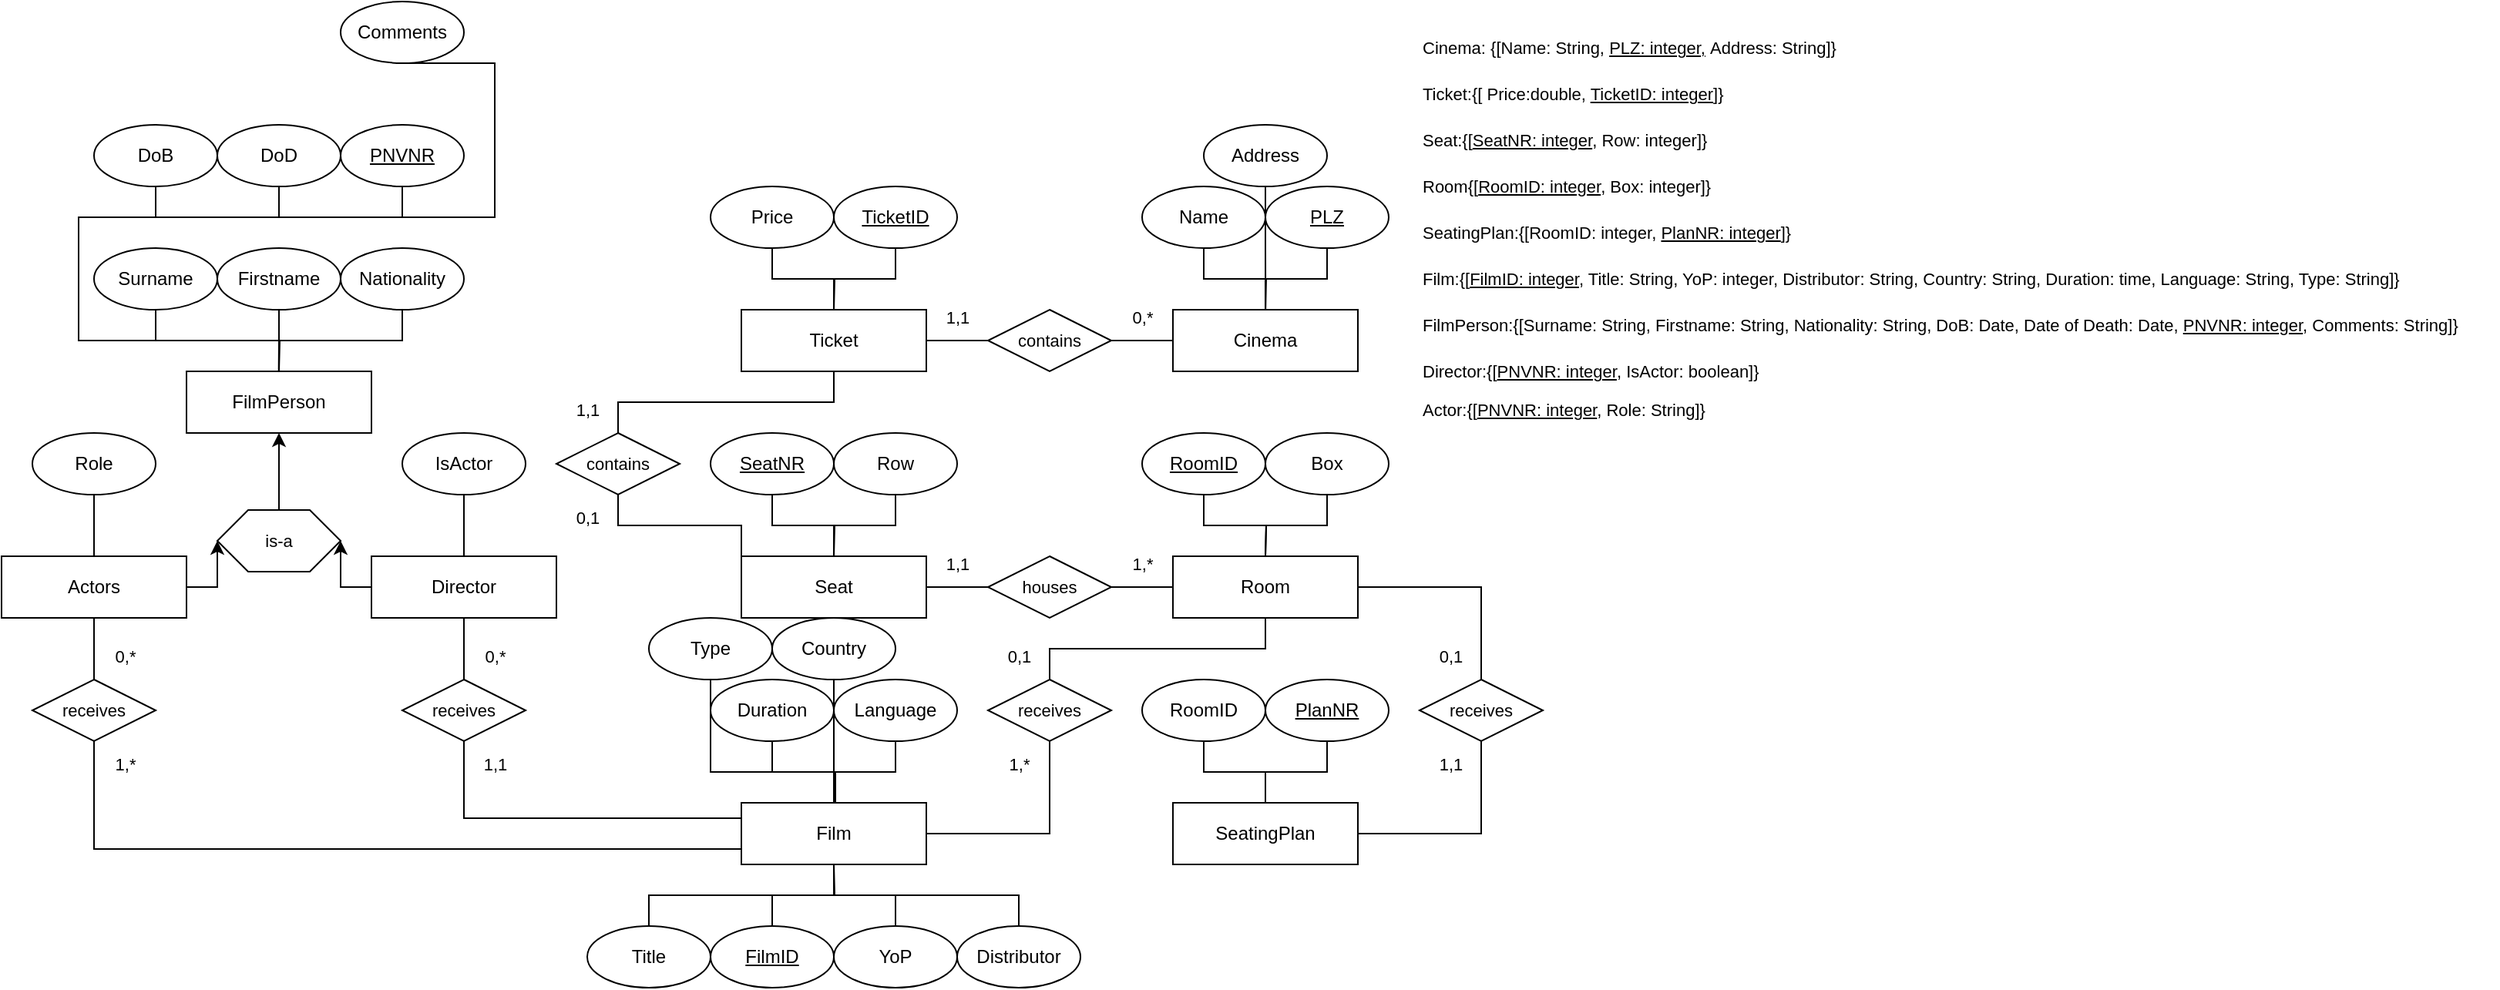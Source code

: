 <mxfile version="24.7.6">
  <diagram name="Seite-1" id="nfVVAyslaAZuFZFCs5i8">
    <mxGraphModel grid="1" page="1" gridSize="10" guides="1" tooltips="1" connect="1" arrows="1" fold="1" pageScale="1" pageWidth="5000" pageHeight="5000" math="0" shadow="0">
      <root>
        <mxCell id="0" />
        <mxCell id="1" parent="0" />
        <mxCell id="M0-3_TugUCF4q0yp-XVS-266" style="edgeStyle=orthogonalEdgeStyle;shape=connector;rounded=0;orthogonalLoop=1;jettySize=auto;html=1;exitX=0;exitY=0.5;exitDx=0;exitDy=0;entryX=1;entryY=0.5;entryDx=0;entryDy=0;strokeColor=default;align=center;verticalAlign=middle;fontFamily=Helvetica;fontSize=11;fontColor=default;labelBackgroundColor=default;endArrow=none;endFill=0;" edge="1" parent="1" source="M0-3_TugUCF4q0yp-XVS-1" target="M0-3_TugUCF4q0yp-XVS-265">
          <mxGeometry relative="1" as="geometry" />
        </mxCell>
        <mxCell id="M0-3_TugUCF4q0yp-XVS-1" value="Cinema" style="rounded=0;whiteSpace=wrap;html=1;" vertex="1" parent="1">
          <mxGeometry x="920" y="720" width="120" height="40" as="geometry" />
        </mxCell>
        <mxCell id="M0-3_TugUCF4q0yp-XVS-161" style="edgeStyle=orthogonalEdgeStyle;shape=connector;rounded=0;orthogonalLoop=1;jettySize=auto;html=1;exitX=1;exitY=0.5;exitDx=0;exitDy=0;entryX=0.5;entryY=0;entryDx=0;entryDy=0;strokeColor=default;align=center;verticalAlign=middle;fontFamily=Helvetica;fontSize=11;fontColor=default;labelBackgroundColor=default;endArrow=none;endFill=0;" edge="1" parent="1" source="M0-3_TugUCF4q0yp-XVS-2" target="M0-3_TugUCF4q0yp-XVS-160">
          <mxGeometry relative="1" as="geometry" />
        </mxCell>
        <mxCell id="M0-3_TugUCF4q0yp-XVS-2" value="Room" style="rounded=0;whiteSpace=wrap;html=1;" vertex="1" parent="1">
          <mxGeometry x="920" y="880" width="120" height="40" as="geometry" />
        </mxCell>
        <mxCell id="M0-3_TugUCF4q0yp-XVS-269" style="edgeStyle=orthogonalEdgeStyle;shape=connector;rounded=0;orthogonalLoop=1;jettySize=auto;html=1;exitX=0.5;exitY=1;exitDx=0;exitDy=0;entryX=0.5;entryY=0;entryDx=0;entryDy=0;strokeColor=default;align=center;verticalAlign=middle;fontFamily=Helvetica;fontSize=11;fontColor=default;labelBackgroundColor=default;endArrow=none;endFill=0;" edge="1" parent="1" source="M0-3_TugUCF4q0yp-XVS-3" target="M0-3_TugUCF4q0yp-XVS-268">
          <mxGeometry relative="1" as="geometry" />
        </mxCell>
        <mxCell id="M0-3_TugUCF4q0yp-XVS-3" value="Ticket" style="rounded=0;whiteSpace=wrap;html=1;" vertex="1" parent="1">
          <mxGeometry x="640" y="720" width="120" height="40" as="geometry" />
        </mxCell>
        <mxCell id="M0-3_TugUCF4q0yp-XVS-256" style="edgeStyle=orthogonalEdgeStyle;shape=connector;rounded=0;orthogonalLoop=1;jettySize=auto;html=1;exitX=1;exitY=0.5;exitDx=0;exitDy=0;entryX=0;entryY=0.5;entryDx=0;entryDy=0;strokeColor=default;align=center;verticalAlign=middle;fontFamily=Helvetica;fontSize=11;fontColor=default;labelBackgroundColor=default;endArrow=none;endFill=0;" edge="1" parent="1" source="M0-3_TugUCF4q0yp-XVS-4" target="M0-3_TugUCF4q0yp-XVS-253">
          <mxGeometry relative="1" as="geometry" />
        </mxCell>
        <mxCell id="M0-3_TugUCF4q0yp-XVS-4" value="Seat" style="rounded=0;whiteSpace=wrap;html=1;" vertex="1" parent="1">
          <mxGeometry x="640" y="880" width="120" height="40" as="geometry" />
        </mxCell>
        <mxCell id="M0-3_TugUCF4q0yp-XVS-5" value="SeatingPlan" style="rounded=0;whiteSpace=wrap;html=1;" vertex="1" parent="1">
          <mxGeometry x="920" y="1040" width="120" height="40" as="geometry" />
        </mxCell>
        <mxCell id="M0-3_TugUCF4q0yp-XVS-87" style="edgeStyle=orthogonalEdgeStyle;shape=connector;rounded=0;orthogonalLoop=1;jettySize=auto;html=1;exitX=1;exitY=0.5;exitDx=0;exitDy=0;strokeColor=default;align=center;verticalAlign=middle;fontFamily=Helvetica;fontSize=11;fontColor=default;labelBackgroundColor=default;endArrow=classic;endFill=1;entryX=0;entryY=0.5;entryDx=0;entryDy=0;" edge="1" parent="1" source="M0-3_TugUCF4q0yp-XVS-6" target="M0-3_TugUCF4q0yp-XVS-85">
          <mxGeometry relative="1" as="geometry">
            <mxPoint x="310" y="930" as="targetPoint" />
          </mxGeometry>
        </mxCell>
        <mxCell id="M0-3_TugUCF4q0yp-XVS-6" value="Actors" style="rounded=0;whiteSpace=wrap;html=1;" vertex="1" parent="1">
          <mxGeometry x="160" y="880" width="120" height="40" as="geometry" />
        </mxCell>
        <mxCell id="M0-3_TugUCF4q0yp-XVS-88" style="edgeStyle=orthogonalEdgeStyle;shape=connector;rounded=0;orthogonalLoop=1;jettySize=auto;html=1;exitX=0;exitY=0.5;exitDx=0;exitDy=0;entryX=1;entryY=0.5;entryDx=0;entryDy=0;strokeColor=default;align=center;verticalAlign=middle;fontFamily=Helvetica;fontSize=11;fontColor=default;labelBackgroundColor=default;endArrow=classic;endFill=1;startArrow=none;startFill=0;" edge="1" parent="1" source="M0-3_TugUCF4q0yp-XVS-7" target="M0-3_TugUCF4q0yp-XVS-85">
          <mxGeometry relative="1" as="geometry">
            <mxPoint x="350" y="880" as="targetPoint" />
          </mxGeometry>
        </mxCell>
        <mxCell id="M0-3_TugUCF4q0yp-XVS-7" value="Director" style="rounded=0;whiteSpace=wrap;html=1;" vertex="1" parent="1">
          <mxGeometry x="400" y="880" width="120" height="40" as="geometry" />
        </mxCell>
        <mxCell id="M0-3_TugUCF4q0yp-XVS-169" style="edgeStyle=orthogonalEdgeStyle;shape=connector;rounded=0;orthogonalLoop=1;jettySize=auto;html=1;exitX=1;exitY=0.5;exitDx=0;exitDy=0;entryX=0.5;entryY=1;entryDx=0;entryDy=0;strokeColor=default;align=center;verticalAlign=middle;fontFamily=Helvetica;fontSize=11;fontColor=default;labelBackgroundColor=default;endArrow=none;endFill=0;" edge="1" parent="1" source="M0-3_TugUCF4q0yp-XVS-8" target="M0-3_TugUCF4q0yp-XVS-167">
          <mxGeometry relative="1" as="geometry" />
        </mxCell>
        <mxCell id="M0-3_TugUCF4q0yp-XVS-8" value="Film" style="rounded=0;whiteSpace=wrap;html=1;" vertex="1" parent="1">
          <mxGeometry x="640" y="1040" width="120" height="40" as="geometry" />
        </mxCell>
        <mxCell id="M0-3_TugUCF4q0yp-XVS-20" style="edgeStyle=orthogonalEdgeStyle;shape=connector;rounded=0;orthogonalLoop=1;jettySize=auto;html=1;exitX=0.5;exitY=1;exitDx=0;exitDy=0;strokeColor=default;align=center;verticalAlign=middle;fontFamily=Helvetica;fontSize=11;fontColor=default;labelBackgroundColor=default;endArrow=none;endFill=0;" edge="1" parent="1" source="M0-3_TugUCF4q0yp-XVS-9">
          <mxGeometry relative="1" as="geometry">
            <mxPoint x="980" y="720" as="targetPoint" />
          </mxGeometry>
        </mxCell>
        <mxCell id="M0-3_TugUCF4q0yp-XVS-9" value="Name" style="ellipse;whiteSpace=wrap;html=1;" vertex="1" parent="1">
          <mxGeometry x="900" y="640" width="80" height="40" as="geometry" />
        </mxCell>
        <mxCell id="M0-3_TugUCF4q0yp-XVS-19" style="edgeStyle=orthogonalEdgeStyle;rounded=0;orthogonalLoop=1;jettySize=auto;html=1;exitX=0.5;exitY=1;exitDx=0;exitDy=0;endArrow=none;endFill=0;entryX=0.5;entryY=0;entryDx=0;entryDy=0;" edge="1" parent="1" source="M0-3_TugUCF4q0yp-XVS-13" target="M0-3_TugUCF4q0yp-XVS-1">
          <mxGeometry relative="1" as="geometry">
            <mxPoint x="1170" y="730" as="targetPoint" />
          </mxGeometry>
        </mxCell>
        <mxCell id="M0-3_TugUCF4q0yp-XVS-13" value="&lt;u&gt;PLZ&lt;/u&gt;" style="ellipse;whiteSpace=wrap;html=1;" vertex="1" parent="1">
          <mxGeometry x="980" y="640" width="80" height="40" as="geometry" />
        </mxCell>
        <mxCell id="M0-3_TugUCF4q0yp-XVS-29" style="edgeStyle=orthogonalEdgeStyle;shape=connector;rounded=0;orthogonalLoop=1;jettySize=auto;html=1;exitX=0.5;exitY=1;exitDx=0;exitDy=0;strokeColor=default;align=center;verticalAlign=middle;fontFamily=Helvetica;fontSize=11;fontColor=default;labelBackgroundColor=default;endArrow=none;endFill=0;" edge="1" parent="1" source="M0-3_TugUCF4q0yp-XVS-26">
          <mxGeometry relative="1" as="geometry">
            <mxPoint x="980" y="880" as="targetPoint" />
          </mxGeometry>
        </mxCell>
        <mxCell id="M0-3_TugUCF4q0yp-XVS-26" value="&lt;u&gt;RoomID&lt;/u&gt;" style="ellipse;whiteSpace=wrap;html=1;" vertex="1" parent="1">
          <mxGeometry x="900" y="800" width="80" height="40" as="geometry" />
        </mxCell>
        <mxCell id="M0-3_TugUCF4q0yp-XVS-39" style="edgeStyle=orthogonalEdgeStyle;shape=connector;rounded=0;orthogonalLoop=1;jettySize=auto;html=1;exitX=0.5;exitY=1;exitDx=0;exitDy=0;strokeColor=default;align=center;verticalAlign=middle;fontFamily=Helvetica;fontSize=11;fontColor=default;labelBackgroundColor=default;endArrow=none;endFill=0;" edge="1" parent="1" source="M0-3_TugUCF4q0yp-XVS-36">
          <mxGeometry relative="1" as="geometry">
            <mxPoint x="700" y="880" as="targetPoint" />
          </mxGeometry>
        </mxCell>
        <mxCell id="M0-3_TugUCF4q0yp-XVS-36" value="Row" style="ellipse;whiteSpace=wrap;html=1;" vertex="1" parent="1">
          <mxGeometry x="700" y="800" width="80" height="40" as="geometry" />
        </mxCell>
        <mxCell id="M0-3_TugUCF4q0yp-XVS-38" style="edgeStyle=orthogonalEdgeStyle;shape=connector;rounded=0;orthogonalLoop=1;jettySize=auto;html=1;exitX=0.5;exitY=1;exitDx=0;exitDy=0;entryX=0.5;entryY=0;entryDx=0;entryDy=0;strokeColor=default;align=center;verticalAlign=middle;fontFamily=Helvetica;fontSize=11;fontColor=default;labelBackgroundColor=default;endArrow=none;endFill=0;" edge="1" parent="1" source="M0-3_TugUCF4q0yp-XVS-37" target="M0-3_TugUCF4q0yp-XVS-4">
          <mxGeometry relative="1" as="geometry" />
        </mxCell>
        <mxCell id="M0-3_TugUCF4q0yp-XVS-37" value="&lt;u&gt;SeatNR&lt;/u&gt;" style="ellipse;whiteSpace=wrap;html=1;" vertex="1" parent="1">
          <mxGeometry x="620" y="800" width="80" height="40" as="geometry" />
        </mxCell>
        <mxCell id="M0-3_TugUCF4q0yp-XVS-44" style="edgeStyle=orthogonalEdgeStyle;shape=connector;rounded=0;orthogonalLoop=1;jettySize=auto;html=1;exitX=0.5;exitY=1;exitDx=0;exitDy=0;entryX=0.5;entryY=0;entryDx=0;entryDy=0;strokeColor=default;align=center;verticalAlign=middle;fontFamily=Helvetica;fontSize=11;fontColor=default;labelBackgroundColor=default;endArrow=none;endFill=0;" edge="1" parent="1" source="M0-3_TugUCF4q0yp-XVS-43" target="M0-3_TugUCF4q0yp-XVS-5">
          <mxGeometry relative="1" as="geometry" />
        </mxCell>
        <mxCell id="M0-3_TugUCF4q0yp-XVS-43" value="RoomID" style="ellipse;whiteSpace=wrap;html=1;" vertex="1" parent="1">
          <mxGeometry x="900" y="960" width="80" height="40" as="geometry" />
        </mxCell>
        <mxCell id="M0-3_TugUCF4q0yp-XVS-50" style="edgeStyle=orthogonalEdgeStyle;shape=connector;rounded=0;orthogonalLoop=1;jettySize=auto;html=1;exitX=0.5;exitY=1;exitDx=0;exitDy=0;entryX=0.5;entryY=0;entryDx=0;entryDy=0;strokeColor=default;align=center;verticalAlign=middle;fontFamily=Helvetica;fontSize=11;fontColor=default;labelBackgroundColor=default;endArrow=none;endFill=0;" edge="1" parent="1" source="M0-3_TugUCF4q0yp-XVS-49" target="M0-3_TugUCF4q0yp-XVS-5">
          <mxGeometry relative="1" as="geometry" />
        </mxCell>
        <mxCell id="M0-3_TugUCF4q0yp-XVS-49" value="&lt;u&gt;PlanNR&lt;/u&gt;" style="ellipse;whiteSpace=wrap;html=1;" vertex="1" parent="1">
          <mxGeometry x="980" y="960" width="80" height="40" as="geometry" />
        </mxCell>
        <mxCell id="M0-3_TugUCF4q0yp-XVS-54" style="edgeStyle=orthogonalEdgeStyle;shape=connector;rounded=0;orthogonalLoop=1;jettySize=auto;html=1;exitX=0.5;exitY=1;exitDx=0;exitDy=0;entryX=0.5;entryY=0;entryDx=0;entryDy=0;strokeColor=default;align=center;verticalAlign=middle;fontFamily=Helvetica;fontSize=11;fontColor=default;labelBackgroundColor=default;endArrow=none;endFill=0;" edge="1" parent="1" source="M0-3_TugUCF4q0yp-XVS-52" target="M0-3_TugUCF4q0yp-XVS-3">
          <mxGeometry relative="1" as="geometry" />
        </mxCell>
        <mxCell id="M0-3_TugUCF4q0yp-XVS-52" value="Price" style="ellipse;whiteSpace=wrap;html=1;" vertex="1" parent="1">
          <mxGeometry x="620" y="640" width="80" height="40" as="geometry" />
        </mxCell>
        <mxCell id="M0-3_TugUCF4q0yp-XVS-55" style="edgeStyle=orthogonalEdgeStyle;shape=connector;rounded=0;orthogonalLoop=1;jettySize=auto;html=1;exitX=0.5;exitY=1;exitDx=0;exitDy=0;strokeColor=default;align=center;verticalAlign=middle;fontFamily=Helvetica;fontSize=11;fontColor=default;labelBackgroundColor=default;endArrow=none;endFill=0;" edge="1" parent="1" source="M0-3_TugUCF4q0yp-XVS-53">
          <mxGeometry relative="1" as="geometry">
            <mxPoint x="700.0" y="720" as="targetPoint" />
          </mxGeometry>
        </mxCell>
        <mxCell id="M0-3_TugUCF4q0yp-XVS-53" value="&lt;u&gt;TicketID&lt;/u&gt;" style="ellipse;whiteSpace=wrap;html=1;" vertex="1" parent="1">
          <mxGeometry x="700" y="640" width="80" height="40" as="geometry" />
        </mxCell>
        <mxCell id="M0-3_TugUCF4q0yp-XVS-86" style="edgeStyle=orthogonalEdgeStyle;shape=connector;rounded=0;orthogonalLoop=1;jettySize=auto;html=1;exitX=0.5;exitY=1;exitDx=0;exitDy=0;entryX=0.5;entryY=0;entryDx=0;entryDy=0;strokeColor=default;align=center;verticalAlign=middle;fontFamily=Helvetica;fontSize=11;fontColor=default;labelBackgroundColor=default;endArrow=none;endFill=0;startArrow=classic;startFill=1;" edge="1" parent="1" source="M0-3_TugUCF4q0yp-XVS-60" target="M0-3_TugUCF4q0yp-XVS-85">
          <mxGeometry relative="1" as="geometry" />
        </mxCell>
        <mxCell id="M0-3_TugUCF4q0yp-XVS-60" value="FilmPerson" style="rounded=0;whiteSpace=wrap;html=1;" vertex="1" parent="1">
          <mxGeometry x="280" y="760" width="120" height="40" as="geometry" />
        </mxCell>
        <mxCell id="M0-3_TugUCF4q0yp-XVS-69" style="edgeStyle=orthogonalEdgeStyle;shape=connector;rounded=0;orthogonalLoop=1;jettySize=auto;html=1;exitX=0.5;exitY=1;exitDx=0;exitDy=0;entryX=0.5;entryY=0;entryDx=0;entryDy=0;strokeColor=default;align=center;verticalAlign=middle;fontFamily=Helvetica;fontSize=11;fontColor=default;labelBackgroundColor=default;endArrow=none;endFill=0;" edge="1" parent="1" source="M0-3_TugUCF4q0yp-XVS-61" target="M0-3_TugUCF4q0yp-XVS-60">
          <mxGeometry relative="1" as="geometry">
            <Array as="points">
              <mxPoint x="260" y="740" />
              <mxPoint x="340" y="740" />
            </Array>
          </mxGeometry>
        </mxCell>
        <mxCell id="M0-3_TugUCF4q0yp-XVS-61" value="Surname" style="ellipse;whiteSpace=wrap;html=1;" vertex="1" parent="1">
          <mxGeometry x="220" y="680" width="80" height="40" as="geometry" />
        </mxCell>
        <mxCell id="M0-3_TugUCF4q0yp-XVS-223" style="edgeStyle=orthogonalEdgeStyle;shape=connector;rounded=0;orthogonalLoop=1;jettySize=auto;html=1;exitX=0.5;exitY=1;exitDx=0;exitDy=0;strokeColor=default;align=center;verticalAlign=middle;fontFamily=Helvetica;fontSize=11;fontColor=default;labelBackgroundColor=default;endArrow=none;endFill=0;" edge="1" parent="1" source="M0-3_TugUCF4q0yp-XVS-63">
          <mxGeometry relative="1" as="geometry">
            <mxPoint x="339.857" y="760" as="targetPoint" />
          </mxGeometry>
        </mxCell>
        <mxCell id="M0-3_TugUCF4q0yp-XVS-63" value="Firstname" style="ellipse;whiteSpace=wrap;html=1;" vertex="1" parent="1">
          <mxGeometry x="300" y="680" width="80" height="40" as="geometry" />
        </mxCell>
        <mxCell id="M0-3_TugUCF4q0yp-XVS-224" style="edgeStyle=orthogonalEdgeStyle;shape=connector;rounded=0;orthogonalLoop=1;jettySize=auto;html=1;exitX=0.5;exitY=1;exitDx=0;exitDy=0;strokeColor=default;align=center;verticalAlign=middle;fontFamily=Helvetica;fontSize=11;fontColor=default;labelBackgroundColor=default;endArrow=none;endFill=0;" edge="1" parent="1" source="M0-3_TugUCF4q0yp-XVS-64">
          <mxGeometry relative="1" as="geometry">
            <mxPoint x="340" y="760" as="targetPoint" />
          </mxGeometry>
        </mxCell>
        <mxCell id="M0-3_TugUCF4q0yp-XVS-64" value="Nationality" style="ellipse;whiteSpace=wrap;html=1;" vertex="1" parent="1">
          <mxGeometry x="380" y="680" width="80" height="40" as="geometry" />
        </mxCell>
        <mxCell id="M0-3_TugUCF4q0yp-XVS-73" style="edgeStyle=orthogonalEdgeStyle;shape=connector;rounded=0;orthogonalLoop=1;jettySize=auto;html=1;exitX=0.5;exitY=1;exitDx=0;exitDy=0;entryX=0.5;entryY=0;entryDx=0;entryDy=0;strokeColor=default;align=center;verticalAlign=middle;fontFamily=Helvetica;fontSize=11;fontColor=default;labelBackgroundColor=default;endArrow=none;endFill=0;" edge="1" parent="1" source="M0-3_TugUCF4q0yp-XVS-65" target="M0-3_TugUCF4q0yp-XVS-60">
          <mxGeometry relative="1" as="geometry">
            <Array as="points">
              <mxPoint x="260" y="660" />
              <mxPoint x="210" y="660" />
              <mxPoint x="210" y="740" />
              <mxPoint x="340" y="740" />
            </Array>
          </mxGeometry>
        </mxCell>
        <mxCell id="M0-3_TugUCF4q0yp-XVS-65" value="DoB" style="ellipse;whiteSpace=wrap;html=1;" vertex="1" parent="1">
          <mxGeometry x="220" y="600" width="80" height="40" as="geometry" />
        </mxCell>
        <mxCell id="M0-3_TugUCF4q0yp-XVS-222" style="edgeStyle=orthogonalEdgeStyle;shape=connector;rounded=0;orthogonalLoop=1;jettySize=auto;html=1;exitX=0.5;exitY=1;exitDx=0;exitDy=0;entryX=0.5;entryY=0;entryDx=0;entryDy=0;strokeColor=default;align=center;verticalAlign=middle;fontFamily=Helvetica;fontSize=11;fontColor=default;labelBackgroundColor=default;endArrow=none;endFill=0;" edge="1" parent="1" source="M0-3_TugUCF4q0yp-XVS-67" target="M0-3_TugUCF4q0yp-XVS-60">
          <mxGeometry relative="1" as="geometry">
            <Array as="points">
              <mxPoint x="340" y="660" />
              <mxPoint x="210" y="660" />
              <mxPoint x="210" y="740" />
              <mxPoint x="340" y="740" />
            </Array>
          </mxGeometry>
        </mxCell>
        <mxCell id="M0-3_TugUCF4q0yp-XVS-67" value="DoD" style="ellipse;whiteSpace=wrap;html=1;" vertex="1" parent="1">
          <mxGeometry x="300" y="600" width="80" height="40" as="geometry" />
        </mxCell>
        <mxCell id="M0-3_TugUCF4q0yp-XVS-225" style="edgeStyle=orthogonalEdgeStyle;shape=connector;rounded=0;orthogonalLoop=1;jettySize=auto;html=1;exitX=0.5;exitY=1;exitDx=0;exitDy=0;entryX=0.5;entryY=0;entryDx=0;entryDy=0;strokeColor=default;align=center;verticalAlign=middle;fontFamily=Helvetica;fontSize=11;fontColor=default;labelBackgroundColor=default;endArrow=none;endFill=0;" edge="1" parent="1" source="M0-3_TugUCF4q0yp-XVS-79" target="M0-3_TugUCF4q0yp-XVS-60">
          <mxGeometry relative="1" as="geometry">
            <Array as="points">
              <mxPoint x="420" y="660" />
              <mxPoint x="210" y="660" />
              <mxPoint x="210" y="740" />
              <mxPoint x="340" y="740" />
            </Array>
          </mxGeometry>
        </mxCell>
        <mxCell id="M0-3_TugUCF4q0yp-XVS-79" value="&lt;u&gt;PNVNR&lt;/u&gt;" style="ellipse;whiteSpace=wrap;html=1;" vertex="1" parent="1">
          <mxGeometry x="380" y="600" width="80" height="40" as="geometry" />
        </mxCell>
        <mxCell id="M0-3_TugUCF4q0yp-XVS-85" value="is-a" style="shape=hexagon;perimeter=hexagonPerimeter2;whiteSpace=wrap;html=1;fixedSize=1;fontFamily=Helvetica;fontSize=11;fontColor=default;labelBackgroundColor=default;" vertex="1" parent="1">
          <mxGeometry x="300" y="850" width="80" height="40" as="geometry" />
        </mxCell>
        <mxCell id="M0-3_TugUCF4q0yp-XVS-173" style="edgeStyle=orthogonalEdgeStyle;shape=connector;rounded=0;orthogonalLoop=1;jettySize=auto;html=1;exitX=0.5;exitY=0;exitDx=0;exitDy=0;entryX=0.5;entryY=1;entryDx=0;entryDy=0;strokeColor=default;align=center;verticalAlign=middle;fontFamily=Helvetica;fontSize=11;fontColor=default;labelBackgroundColor=default;endArrow=none;endFill=0;" edge="1" parent="1" source="M0-3_TugUCF4q0yp-XVS-89" target="M0-3_TugUCF4q0yp-XVS-8">
          <mxGeometry relative="1" as="geometry" />
        </mxCell>
        <mxCell id="M0-3_TugUCF4q0yp-XVS-89" value="Title" style="ellipse;whiteSpace=wrap;html=1;" vertex="1" parent="1">
          <mxGeometry x="540" y="1120" width="80" height="40" as="geometry" />
        </mxCell>
        <mxCell id="M0-3_TugUCF4q0yp-XVS-174" style="edgeStyle=orthogonalEdgeStyle;shape=connector;rounded=0;orthogonalLoop=1;jettySize=auto;html=1;exitX=0.5;exitY=0;exitDx=0;exitDy=0;entryX=0.5;entryY=1;entryDx=0;entryDy=0;strokeColor=default;align=center;verticalAlign=middle;fontFamily=Helvetica;fontSize=11;fontColor=default;labelBackgroundColor=default;endArrow=none;endFill=0;" edge="1" parent="1" source="M0-3_TugUCF4q0yp-XVS-92" target="M0-3_TugUCF4q0yp-XVS-8">
          <mxGeometry relative="1" as="geometry" />
        </mxCell>
        <mxCell id="M0-3_TugUCF4q0yp-XVS-92" value="&lt;u&gt;FilmID&lt;/u&gt;" style="ellipse;whiteSpace=wrap;html=1;" vertex="1" parent="1">
          <mxGeometry x="620" y="1120" width="80" height="40" as="geometry" />
        </mxCell>
        <mxCell id="M0-3_TugUCF4q0yp-XVS-175" style="edgeStyle=orthogonalEdgeStyle;shape=connector;rounded=0;orthogonalLoop=1;jettySize=auto;html=1;exitX=0.5;exitY=0;exitDx=0;exitDy=0;strokeColor=default;align=center;verticalAlign=middle;fontFamily=Helvetica;fontSize=11;fontColor=default;labelBackgroundColor=default;endArrow=none;endFill=0;" edge="1" parent="1" source="M0-3_TugUCF4q0yp-XVS-97">
          <mxGeometry relative="1" as="geometry">
            <mxPoint x="700.0" y="1080" as="targetPoint" />
          </mxGeometry>
        </mxCell>
        <mxCell id="M0-3_TugUCF4q0yp-XVS-97" value="YoP" style="ellipse;whiteSpace=wrap;html=1;" vertex="1" parent="1">
          <mxGeometry x="700" y="1120" width="80" height="40" as="geometry" />
        </mxCell>
        <mxCell id="M0-3_TugUCF4q0yp-XVS-170" style="edgeStyle=orthogonalEdgeStyle;shape=connector;rounded=0;orthogonalLoop=1;jettySize=auto;html=1;exitX=0.5;exitY=1;exitDx=0;exitDy=0;entryX=0.5;entryY=0;entryDx=0;entryDy=0;strokeColor=default;align=center;verticalAlign=middle;fontFamily=Helvetica;fontSize=11;fontColor=default;labelBackgroundColor=default;endArrow=none;endFill=0;" edge="1" parent="1" source="M0-3_TugUCF4q0yp-XVS-98" target="M0-3_TugUCF4q0yp-XVS-8">
          <mxGeometry relative="1" as="geometry" />
        </mxCell>
        <mxCell id="M0-3_TugUCF4q0yp-XVS-98" value="Country" style="ellipse;whiteSpace=wrap;html=1;" vertex="1" parent="1">
          <mxGeometry x="660" y="920" width="80" height="40" as="geometry" />
        </mxCell>
        <mxCell id="M0-3_TugUCF4q0yp-XVS-172" style="edgeStyle=orthogonalEdgeStyle;shape=connector;rounded=0;orthogonalLoop=1;jettySize=auto;html=1;exitX=0.5;exitY=1;exitDx=0;exitDy=0;strokeColor=default;align=center;verticalAlign=middle;fontFamily=Helvetica;fontSize=11;fontColor=default;labelBackgroundColor=default;endArrow=none;endFill=0;" edge="1" parent="1" source="M0-3_TugUCF4q0yp-XVS-99">
          <mxGeometry relative="1" as="geometry">
            <mxPoint x="700.0" y="1040" as="targetPoint" />
          </mxGeometry>
        </mxCell>
        <mxCell id="M0-3_TugUCF4q0yp-XVS-99" value="Language" style="ellipse;whiteSpace=wrap;html=1;" vertex="1" parent="1">
          <mxGeometry x="700" y="960" width="80" height="40" as="geometry" />
        </mxCell>
        <mxCell id="M0-3_TugUCF4q0yp-XVS-171" style="edgeStyle=orthogonalEdgeStyle;shape=connector;rounded=0;orthogonalLoop=1;jettySize=auto;html=1;exitX=0.5;exitY=1;exitDx=0;exitDy=0;strokeColor=default;align=center;verticalAlign=middle;fontFamily=Helvetica;fontSize=11;fontColor=default;labelBackgroundColor=default;endArrow=none;endFill=0;" edge="1" parent="1" source="M0-3_TugUCF4q0yp-XVS-100">
          <mxGeometry relative="1" as="geometry">
            <mxPoint x="700.0" y="1040" as="targetPoint" />
          </mxGeometry>
        </mxCell>
        <mxCell id="M0-3_TugUCF4q0yp-XVS-100" value="Duration" style="ellipse;whiteSpace=wrap;html=1;" vertex="1" parent="1">
          <mxGeometry x="620" y="960" width="80" height="40" as="geometry" />
        </mxCell>
        <mxCell id="M0-3_TugUCF4q0yp-XVS-176" style="edgeStyle=orthogonalEdgeStyle;shape=connector;rounded=0;orthogonalLoop=1;jettySize=auto;html=1;exitX=0.5;exitY=0;exitDx=0;exitDy=0;entryX=0.5;entryY=1;entryDx=0;entryDy=0;strokeColor=default;align=center;verticalAlign=middle;fontFamily=Helvetica;fontSize=11;fontColor=default;labelBackgroundColor=default;endArrow=none;endFill=0;" edge="1" parent="1" source="M0-3_TugUCF4q0yp-XVS-104" target="M0-3_TugUCF4q0yp-XVS-8">
          <mxGeometry relative="1" as="geometry" />
        </mxCell>
        <mxCell id="M0-3_TugUCF4q0yp-XVS-104" value="Distributor" style="ellipse;whiteSpace=wrap;html=1;" vertex="1" parent="1">
          <mxGeometry x="780" y="1120" width="80" height="40" as="geometry" />
        </mxCell>
        <mxCell id="M0-3_TugUCF4q0yp-XVS-162" style="edgeStyle=orthogonalEdgeStyle;shape=connector;rounded=0;orthogonalLoop=1;jettySize=auto;html=1;exitX=0.5;exitY=1;exitDx=0;exitDy=0;entryX=1;entryY=0.5;entryDx=0;entryDy=0;strokeColor=default;align=center;verticalAlign=middle;fontFamily=Helvetica;fontSize=11;fontColor=default;labelBackgroundColor=default;endArrow=none;endFill=0;" edge="1" parent="1" source="M0-3_TugUCF4q0yp-XVS-160" target="M0-3_TugUCF4q0yp-XVS-5">
          <mxGeometry relative="1" as="geometry" />
        </mxCell>
        <mxCell id="M0-3_TugUCF4q0yp-XVS-160" value="receives" style="rhombus;whiteSpace=wrap;html=1;fontFamily=Helvetica;fontSize=11;fontColor=default;labelBackgroundColor=default;" vertex="1" parent="1">
          <mxGeometry x="1080" y="960" width="80" height="40" as="geometry" />
        </mxCell>
        <mxCell id="M0-3_TugUCF4q0yp-XVS-168" style="edgeStyle=orthogonalEdgeStyle;shape=connector;rounded=0;orthogonalLoop=1;jettySize=auto;html=1;exitX=0.5;exitY=0;exitDx=0;exitDy=0;entryX=0.5;entryY=1;entryDx=0;entryDy=0;strokeColor=default;align=center;verticalAlign=middle;fontFamily=Helvetica;fontSize=11;fontColor=default;labelBackgroundColor=default;endArrow=none;endFill=0;" edge="1" parent="1" source="M0-3_TugUCF4q0yp-XVS-167" target="M0-3_TugUCF4q0yp-XVS-2">
          <mxGeometry relative="1" as="geometry" />
        </mxCell>
        <mxCell id="M0-3_TugUCF4q0yp-XVS-167" value="receives" style="rhombus;whiteSpace=wrap;html=1;fontFamily=Helvetica;fontSize=11;fontColor=default;labelBackgroundColor=default;" vertex="1" parent="1">
          <mxGeometry x="800" y="960" width="80" height="40" as="geometry" />
        </mxCell>
        <mxCell id="M0-3_TugUCF4q0yp-XVS-200" style="edgeStyle=orthogonalEdgeStyle;shape=connector;rounded=0;orthogonalLoop=1;jettySize=auto;html=1;exitX=0.5;exitY=1;exitDx=0;exitDy=0;entryX=0.5;entryY=0;entryDx=0;entryDy=0;strokeColor=default;align=center;verticalAlign=middle;fontFamily=Helvetica;fontSize=11;fontColor=default;labelBackgroundColor=default;endArrow=none;endFill=0;" edge="1" parent="1" source="M0-3_TugUCF4q0yp-XVS-198" target="M0-3_TugUCF4q0yp-XVS-6">
          <mxGeometry relative="1" as="geometry" />
        </mxCell>
        <mxCell id="M0-3_TugUCF4q0yp-XVS-198" value="Role" style="ellipse;whiteSpace=wrap;html=1;" vertex="1" parent="1">
          <mxGeometry x="180" y="800" width="80" height="40" as="geometry" />
        </mxCell>
        <mxCell id="M0-3_TugUCF4q0yp-XVS-203" style="edgeStyle=orthogonalEdgeStyle;shape=connector;rounded=0;orthogonalLoop=1;jettySize=auto;html=1;exitX=0.5;exitY=1;exitDx=0;exitDy=0;entryX=0.5;entryY=0;entryDx=0;entryDy=0;strokeColor=default;align=center;verticalAlign=middle;fontFamily=Helvetica;fontSize=11;fontColor=default;labelBackgroundColor=default;endArrow=none;endFill=0;" edge="1" parent="1" source="M0-3_TugUCF4q0yp-XVS-202" target="M0-3_TugUCF4q0yp-XVS-7">
          <mxGeometry relative="1" as="geometry" />
        </mxCell>
        <mxCell id="M0-3_TugUCF4q0yp-XVS-202" value="IsActor" style="ellipse;whiteSpace=wrap;html=1;" vertex="1" parent="1">
          <mxGeometry x="420" y="800" width="80" height="40" as="geometry" />
        </mxCell>
        <mxCell id="M0-3_TugUCF4q0yp-XVS-214" style="edgeStyle=orthogonalEdgeStyle;shape=connector;rounded=0;orthogonalLoop=1;jettySize=auto;html=1;exitX=0.5;exitY=0;exitDx=0;exitDy=0;entryX=0.5;entryY=1;entryDx=0;entryDy=0;strokeColor=default;align=center;verticalAlign=middle;fontFamily=Helvetica;fontSize=11;fontColor=default;labelBackgroundColor=default;endArrow=none;endFill=0;" edge="1" parent="1" source="M0-3_TugUCF4q0yp-XVS-211" target="M0-3_TugUCF4q0yp-XVS-7">
          <mxGeometry relative="1" as="geometry" />
        </mxCell>
        <mxCell id="M0-3_TugUCF4q0yp-XVS-215" style="edgeStyle=orthogonalEdgeStyle;shape=connector;rounded=0;orthogonalLoop=1;jettySize=auto;html=1;exitX=0.5;exitY=1;exitDx=0;exitDy=0;entryX=0;entryY=0.25;entryDx=0;entryDy=0;strokeColor=default;align=center;verticalAlign=middle;fontFamily=Helvetica;fontSize=11;fontColor=default;labelBackgroundColor=default;endArrow=none;endFill=0;" edge="1" parent="1" source="M0-3_TugUCF4q0yp-XVS-211" target="M0-3_TugUCF4q0yp-XVS-8">
          <mxGeometry relative="1" as="geometry" />
        </mxCell>
        <mxCell id="M0-3_TugUCF4q0yp-XVS-211" value="receives" style="rhombus;whiteSpace=wrap;html=1;fontFamily=Helvetica;fontSize=11;fontColor=default;labelBackgroundColor=default;" vertex="1" parent="1">
          <mxGeometry x="420" y="960" width="80" height="40" as="geometry" />
        </mxCell>
        <mxCell id="M0-3_TugUCF4q0yp-XVS-213" style="edgeStyle=orthogonalEdgeStyle;shape=connector;rounded=0;orthogonalLoop=1;jettySize=auto;html=1;exitX=0.5;exitY=0;exitDx=0;exitDy=0;entryX=0.5;entryY=1;entryDx=0;entryDy=0;strokeColor=default;align=center;verticalAlign=middle;fontFamily=Helvetica;fontSize=11;fontColor=default;labelBackgroundColor=default;endArrow=none;endFill=0;" edge="1" parent="1" source="M0-3_TugUCF4q0yp-XVS-212" target="M0-3_TugUCF4q0yp-XVS-6">
          <mxGeometry relative="1" as="geometry" />
        </mxCell>
        <mxCell id="M0-3_TugUCF4q0yp-XVS-216" style="edgeStyle=orthogonalEdgeStyle;shape=connector;rounded=0;orthogonalLoop=1;jettySize=auto;html=1;exitX=0.5;exitY=1;exitDx=0;exitDy=0;strokeColor=default;align=center;verticalAlign=middle;fontFamily=Helvetica;fontSize=11;fontColor=default;labelBackgroundColor=default;endArrow=none;endFill=0;entryX=0;entryY=0.75;entryDx=0;entryDy=0;" edge="1" parent="1" source="M0-3_TugUCF4q0yp-XVS-212" target="M0-3_TugUCF4q0yp-XVS-8">
          <mxGeometry relative="1" as="geometry">
            <mxPoint x="450" y="1100" as="targetPoint" />
          </mxGeometry>
        </mxCell>
        <mxCell id="M0-3_TugUCF4q0yp-XVS-212" value="receives" style="rhombus;whiteSpace=wrap;html=1;fontFamily=Helvetica;fontSize=11;fontColor=default;labelBackgroundColor=default;" vertex="1" parent="1">
          <mxGeometry x="180" y="960" width="80" height="40" as="geometry" />
        </mxCell>
        <mxCell id="M0-3_TugUCF4q0yp-XVS-217" value="0,*" style="text;html=1;align=center;verticalAlign=middle;resizable=0;points=[];autosize=1;strokeColor=none;fillColor=none;fontFamily=Helvetica;fontSize=11;fontColor=default;labelBackgroundColor=default;" vertex="1" parent="1">
          <mxGeometry x="460" y="930" width="40" height="30" as="geometry" />
        </mxCell>
        <mxCell id="M0-3_TugUCF4q0yp-XVS-218" value="0,*" style="text;html=1;align=center;verticalAlign=middle;resizable=0;points=[];autosize=1;strokeColor=none;fillColor=none;fontFamily=Helvetica;fontSize=11;fontColor=default;labelBackgroundColor=default;" vertex="1" parent="1">
          <mxGeometry x="220" y="930" width="40" height="30" as="geometry" />
        </mxCell>
        <mxCell id="M0-3_TugUCF4q0yp-XVS-219" value="1,*" style="text;html=1;align=center;verticalAlign=middle;resizable=0;points=[];autosize=1;strokeColor=none;fillColor=none;fontFamily=Helvetica;fontSize=11;fontColor=default;labelBackgroundColor=default;" vertex="1" parent="1">
          <mxGeometry x="220" y="1000" width="40" height="30" as="geometry" />
        </mxCell>
        <mxCell id="M0-3_TugUCF4q0yp-XVS-220" value="1,1" style="text;html=1;align=center;verticalAlign=middle;resizable=0;points=[];autosize=1;strokeColor=none;fillColor=none;fontFamily=Helvetica;fontSize=11;fontColor=default;labelBackgroundColor=default;" vertex="1" parent="1">
          <mxGeometry x="460" y="1000" width="40" height="30" as="geometry" />
        </mxCell>
        <mxCell id="M0-3_TugUCF4q0yp-XVS-232" value="1,*" style="text;html=1;align=center;verticalAlign=middle;resizable=0;points=[];autosize=1;strokeColor=none;fillColor=none;fontFamily=Helvetica;fontSize=11;fontColor=default;labelBackgroundColor=default;" vertex="1" parent="1">
          <mxGeometry x="800" y="1000" width="40" height="30" as="geometry" />
        </mxCell>
        <mxCell id="M0-3_TugUCF4q0yp-XVS-233" value="0,1" style="text;html=1;align=center;verticalAlign=middle;resizable=0;points=[];autosize=1;strokeColor=none;fillColor=none;fontFamily=Helvetica;fontSize=11;fontColor=default;labelBackgroundColor=default;" vertex="1" parent="1">
          <mxGeometry x="800" y="930" width="40" height="30" as="geometry" />
        </mxCell>
        <mxCell id="M0-3_TugUCF4q0yp-XVS-234" value="0,1" style="text;html=1;align=center;verticalAlign=middle;resizable=0;points=[];autosize=1;strokeColor=none;fillColor=none;fontFamily=Helvetica;fontSize=11;fontColor=default;labelBackgroundColor=default;" vertex="1" parent="1">
          <mxGeometry x="1080" y="930" width="40" height="30" as="geometry" />
        </mxCell>
        <mxCell id="M0-3_TugUCF4q0yp-XVS-235" value="1,1" style="text;html=1;align=center;verticalAlign=middle;resizable=0;points=[];autosize=1;strokeColor=none;fillColor=none;fontFamily=Helvetica;fontSize=11;fontColor=default;labelBackgroundColor=default;" vertex="1" parent="1">
          <mxGeometry x="1080" y="1000" width="40" height="30" as="geometry" />
        </mxCell>
        <mxCell id="M0-3_TugUCF4q0yp-XVS-236" value="1,*" style="text;html=1;align=center;verticalAlign=middle;resizable=0;points=[];autosize=1;strokeColor=none;fillColor=none;fontFamily=Helvetica;fontSize=11;fontColor=default;labelBackgroundColor=default;" vertex="1" parent="1">
          <mxGeometry x="880" y="870" width="40" height="30" as="geometry" />
        </mxCell>
        <mxCell id="M0-3_TugUCF4q0yp-XVS-257" style="edgeStyle=orthogonalEdgeStyle;shape=connector;rounded=0;orthogonalLoop=1;jettySize=auto;html=1;exitX=1;exitY=0.5;exitDx=0;exitDy=0;entryX=0;entryY=0.5;entryDx=0;entryDy=0;strokeColor=default;align=center;verticalAlign=middle;fontFamily=Helvetica;fontSize=11;fontColor=default;labelBackgroundColor=default;endArrow=none;endFill=0;" edge="1" parent="1" source="M0-3_TugUCF4q0yp-XVS-253" target="M0-3_TugUCF4q0yp-XVS-2">
          <mxGeometry relative="1" as="geometry" />
        </mxCell>
        <mxCell id="M0-3_TugUCF4q0yp-XVS-253" value="houses" style="rhombus;whiteSpace=wrap;html=1;fontFamily=Helvetica;fontSize=11;fontColor=default;labelBackgroundColor=default;" vertex="1" parent="1">
          <mxGeometry x="800" y="880" width="80" height="40" as="geometry" />
        </mxCell>
        <mxCell id="M0-3_TugUCF4q0yp-XVS-267" style="edgeStyle=orthogonalEdgeStyle;shape=connector;rounded=0;orthogonalLoop=1;jettySize=auto;html=1;exitX=0;exitY=0.5;exitDx=0;exitDy=0;entryX=1;entryY=0.5;entryDx=0;entryDy=0;strokeColor=default;align=center;verticalAlign=middle;fontFamily=Helvetica;fontSize=11;fontColor=default;labelBackgroundColor=default;endArrow=none;endFill=0;" edge="1" parent="1" source="M0-3_TugUCF4q0yp-XVS-265" target="M0-3_TugUCF4q0yp-XVS-3">
          <mxGeometry relative="1" as="geometry" />
        </mxCell>
        <mxCell id="M0-3_TugUCF4q0yp-XVS-265" value="contains" style="rhombus;whiteSpace=wrap;html=1;fontFamily=Helvetica;fontSize=11;fontColor=default;labelBackgroundColor=default;" vertex="1" parent="1">
          <mxGeometry x="800" y="720" width="80" height="40" as="geometry" />
        </mxCell>
        <mxCell id="M0-3_TugUCF4q0yp-XVS-270" style="edgeStyle=orthogonalEdgeStyle;shape=connector;rounded=0;orthogonalLoop=1;jettySize=auto;html=1;exitX=0.5;exitY=1;exitDx=0;exitDy=0;entryX=0;entryY=0;entryDx=0;entryDy=0;strokeColor=default;align=center;verticalAlign=middle;fontFamily=Helvetica;fontSize=11;fontColor=default;labelBackgroundColor=default;endArrow=none;endFill=0;" edge="1" parent="1" source="M0-3_TugUCF4q0yp-XVS-268" target="M0-3_TugUCF4q0yp-XVS-4">
          <mxGeometry relative="1" as="geometry" />
        </mxCell>
        <mxCell id="M0-3_TugUCF4q0yp-XVS-268" value="contains" style="rhombus;whiteSpace=wrap;html=1;fontFamily=Helvetica;fontSize=11;fontColor=default;labelBackgroundColor=default;" vertex="1" parent="1">
          <mxGeometry x="520" y="800" width="80" height="40" as="geometry" />
        </mxCell>
        <mxCell id="M0-3_TugUCF4q0yp-XVS-279" value="1,1" style="text;html=1;align=center;verticalAlign=middle;resizable=0;points=[];autosize=1;strokeColor=none;fillColor=none;fontFamily=Helvetica;fontSize=11;fontColor=default;labelBackgroundColor=default;" vertex="1" parent="1">
          <mxGeometry x="760" y="870" width="40" height="30" as="geometry" />
        </mxCell>
        <mxCell id="M0-3_TugUCF4q0yp-XVS-284" value="0,1" style="text;html=1;align=center;verticalAlign=middle;resizable=0;points=[];autosize=1;strokeColor=none;fillColor=none;fontFamily=Helvetica;fontSize=11;fontColor=default;labelBackgroundColor=default;" vertex="1" parent="1">
          <mxGeometry x="520" y="840" width="40" height="30" as="geometry" />
        </mxCell>
        <mxCell id="M0-3_TugUCF4q0yp-XVS-285" value="1,1" style="text;html=1;align=center;verticalAlign=middle;resizable=0;points=[];autosize=1;strokeColor=none;fillColor=none;fontFamily=Helvetica;fontSize=11;fontColor=default;labelBackgroundColor=default;" vertex="1" parent="1">
          <mxGeometry x="520" y="770" width="40" height="30" as="geometry" />
        </mxCell>
        <mxCell id="M0-3_TugUCF4q0yp-XVS-286" value="1,1" style="text;html=1;align=center;verticalAlign=middle;resizable=0;points=[];autosize=1;strokeColor=none;fillColor=none;fontFamily=Helvetica;fontSize=11;fontColor=default;labelBackgroundColor=default;" vertex="1" parent="1">
          <mxGeometry x="760" y="710" width="40" height="30" as="geometry" />
        </mxCell>
        <mxCell id="M0-3_TugUCF4q0yp-XVS-287" value="0,*" style="text;html=1;align=center;verticalAlign=middle;resizable=0;points=[];autosize=1;strokeColor=none;fillColor=none;fontFamily=Helvetica;fontSize=11;fontColor=default;labelBackgroundColor=default;" vertex="1" parent="1">
          <mxGeometry x="880" y="710" width="40" height="30" as="geometry" />
        </mxCell>
        <mxCell id="M0-3_TugUCF4q0yp-XVS-294" value="Cinema: {[Name: String, &lt;u&gt;PLZ: integer,&lt;/u&gt;&amp;nbsp;Address: String]}" style="text;html=1;align=left;verticalAlign=middle;resizable=0;points=[];autosize=1;strokeColor=none;fillColor=none;fontFamily=Helvetica;fontSize=11;fontColor=default;labelBackgroundColor=default;" vertex="1" parent="1">
          <mxGeometry x="1080" y="535" width="290" height="30" as="geometry" />
        </mxCell>
        <mxCell id="M0-3_TugUCF4q0yp-XVS-298" value="Ticket:{[ Price:double, &lt;u&gt;TicketID: integer&lt;/u&gt;]}" style="text;html=1;align=left;verticalAlign=middle;resizable=0;points=[];autosize=1;strokeColor=none;fillColor=none;fontFamily=Helvetica;fontSize=11;fontColor=default;labelBackgroundColor=default;" vertex="1" parent="1">
          <mxGeometry x="1080" y="565" width="220" height="30" as="geometry" />
        </mxCell>
        <mxCell id="M0-3_TugUCF4q0yp-XVS-301" value="Seat:{[&lt;u&gt;SeatNR: integer&lt;/u&gt;, Row: integer]}" style="text;html=1;align=left;verticalAlign=middle;resizable=0;points=[];autosize=1;strokeColor=none;fillColor=none;fontFamily=Helvetica;fontSize=11;fontColor=default;labelBackgroundColor=default;" vertex="1" parent="1">
          <mxGeometry x="1080" y="595" width="210" height="30" as="geometry" />
        </mxCell>
        <mxCell id="M0-3_TugUCF4q0yp-XVS-302" value="Room{[&lt;u&gt;RoomID: integer&lt;/u&gt;, Box: integer]}" style="text;html=1;align=left;verticalAlign=middle;resizable=0;points=[];autosize=1;strokeColor=none;fillColor=none;fontFamily=Helvetica;fontSize=11;fontColor=default;labelBackgroundColor=default;" vertex="1" parent="1">
          <mxGeometry x="1080" y="625" width="210" height="30" as="geometry" />
        </mxCell>
        <mxCell id="M0-3_TugUCF4q0yp-XVS-303" value="SeatingPlan:{[RoomID: integer, &lt;u&gt;PlanNR: integer&lt;/u&gt;]}" style="text;html=1;align=left;verticalAlign=middle;resizable=0;points=[];autosize=1;strokeColor=none;fillColor=none;fontFamily=Helvetica;fontSize=11;fontColor=default;labelBackgroundColor=default;" vertex="1" parent="1">
          <mxGeometry x="1080" y="655" width="260" height="30" as="geometry" />
        </mxCell>
        <mxCell id="M0-3_TugUCF4q0yp-XVS-307" style="edgeStyle=orthogonalEdgeStyle;shape=connector;rounded=0;orthogonalLoop=1;jettySize=auto;html=1;exitX=0.5;exitY=1;exitDx=0;exitDy=0;strokeColor=default;align=center;verticalAlign=middle;fontFamily=Helvetica;fontSize=11;fontColor=default;labelBackgroundColor=default;endArrow=none;endFill=0;" edge="1" parent="1" source="M0-3_TugUCF4q0yp-XVS-306">
          <mxGeometry relative="1" as="geometry">
            <mxPoint x="980" y="880" as="targetPoint" />
          </mxGeometry>
        </mxCell>
        <mxCell id="M0-3_TugUCF4q0yp-XVS-306" value="Box" style="ellipse;whiteSpace=wrap;html=1;" vertex="1" parent="1">
          <mxGeometry x="980" y="800" width="80" height="40" as="geometry" />
        </mxCell>
        <mxCell id="M0-3_TugUCF4q0yp-XVS-308" value="Film:{[&lt;u&gt;FilmID: integer&lt;/u&gt;, Title: String, YoP: integer, Distributor: String, Country: String, Duration: time, Language: String, Type: String]}" style="text;html=1;align=left;verticalAlign=middle;resizable=0;points=[];autosize=1;strokeColor=none;fillColor=none;fontFamily=Helvetica;fontSize=11;fontColor=default;labelBackgroundColor=default;" vertex="1" parent="1">
          <mxGeometry x="1080" y="685" width="660" height="30" as="geometry" />
        </mxCell>
        <mxCell id="M0-3_TugUCF4q0yp-XVS-310" value="FilmPerson:{[Surname: String, Firstname: String, Nationality: String, DoB: Date, Date of Death: Date, &lt;u&gt;PNVNR: integer&lt;/u&gt;, Comments: String]}" style="text;html=1;align=left;verticalAlign=middle;resizable=0;points=[];autosize=1;strokeColor=none;fillColor=none;fontFamily=Helvetica;fontSize=11;fontColor=default;labelBackgroundColor=default;" vertex="1" parent="1">
          <mxGeometry x="1080" y="715" width="700" height="30" as="geometry" />
        </mxCell>
        <mxCell id="M0-3_TugUCF4q0yp-XVS-311" value="Actor:{[&lt;u&gt;PNVNR: integer&lt;/u&gt;, Role: String]}" style="text;html=1;align=left;verticalAlign=middle;resizable=0;points=[];autosize=1;strokeColor=none;fillColor=none;fontFamily=Helvetica;fontSize=11;fontColor=default;labelBackgroundColor=default;" vertex="1" parent="1">
          <mxGeometry x="1080" y="770" width="210" height="30" as="geometry" />
        </mxCell>
        <mxCell id="M0-3_TugUCF4q0yp-XVS-312" value="Director:{[&lt;u&gt;PNVNR: integer&lt;/u&gt;, IsActor: boolean]}" style="text;html=1;align=left;verticalAlign=middle;resizable=0;points=[];autosize=1;strokeColor=none;fillColor=none;fontFamily=Helvetica;fontSize=11;fontColor=default;labelBackgroundColor=default;" vertex="1" parent="1">
          <mxGeometry x="1080" y="745" width="240" height="30" as="geometry" />
        </mxCell>
        <mxCell id="M0-3_TugUCF4q0yp-XVS-315" style="edgeStyle=orthogonalEdgeStyle;shape=connector;rounded=0;orthogonalLoop=1;jettySize=auto;html=1;exitX=0.5;exitY=1;exitDx=0;exitDy=0;strokeColor=default;align=center;verticalAlign=middle;fontFamily=Helvetica;fontSize=11;fontColor=default;labelBackgroundColor=default;endArrow=none;endFill=0;" edge="1" parent="1" source="M0-3_TugUCF4q0yp-XVS-314">
          <mxGeometry relative="1" as="geometry">
            <mxPoint x="700" y="1040" as="targetPoint" />
            <Array as="points">
              <mxPoint x="620" y="1020" />
              <mxPoint x="701" y="1020" />
              <mxPoint x="701" y="1040" />
            </Array>
          </mxGeometry>
        </mxCell>
        <mxCell id="M0-3_TugUCF4q0yp-XVS-314" value="Type" style="ellipse;whiteSpace=wrap;html=1;" vertex="1" parent="1">
          <mxGeometry x="580" y="920" width="80" height="40" as="geometry" />
        </mxCell>
        <mxCell id="M0-3_TugUCF4q0yp-XVS-318" style="edgeStyle=orthogonalEdgeStyle;shape=connector;rounded=0;orthogonalLoop=1;jettySize=auto;html=1;exitX=0.5;exitY=1;exitDx=0;exitDy=0;entryX=0.5;entryY=0;entryDx=0;entryDy=0;strokeColor=default;align=center;verticalAlign=middle;fontFamily=Helvetica;fontSize=11;fontColor=default;labelBackgroundColor=default;endArrow=none;endFill=0;" edge="1" parent="1" source="M0-3_TugUCF4q0yp-XVS-316" target="M0-3_TugUCF4q0yp-XVS-60">
          <mxGeometry relative="1" as="geometry">
            <Array as="points">
              <mxPoint x="480" y="560" />
              <mxPoint x="480" y="660" />
              <mxPoint x="210" y="660" />
              <mxPoint x="210" y="740" />
              <mxPoint x="340" y="740" />
            </Array>
          </mxGeometry>
        </mxCell>
        <mxCell id="M0-3_TugUCF4q0yp-XVS-316" value="Comments" style="ellipse;whiteSpace=wrap;html=1;" vertex="1" parent="1">
          <mxGeometry x="380" y="520" width="80" height="40" as="geometry" />
        </mxCell>
        <mxCell id="M0-3_TugUCF4q0yp-XVS-321" style="edgeStyle=orthogonalEdgeStyle;shape=connector;rounded=0;orthogonalLoop=1;jettySize=auto;html=1;exitX=0.5;exitY=1;exitDx=0;exitDy=0;strokeColor=default;align=center;verticalAlign=middle;fontFamily=Helvetica;fontSize=11;fontColor=default;labelBackgroundColor=default;endArrow=none;endFill=0;" edge="1" parent="1" source="M0-3_TugUCF4q0yp-XVS-320">
          <mxGeometry relative="1" as="geometry">
            <mxPoint x="980.091" y="720" as="targetPoint" />
          </mxGeometry>
        </mxCell>
        <mxCell id="M0-3_TugUCF4q0yp-XVS-320" value="Address" style="ellipse;whiteSpace=wrap;html=1;" vertex="1" parent="1">
          <mxGeometry x="940" y="600" width="80" height="40" as="geometry" />
        </mxCell>
      </root>
    </mxGraphModel>
  </diagram>
</mxfile>
